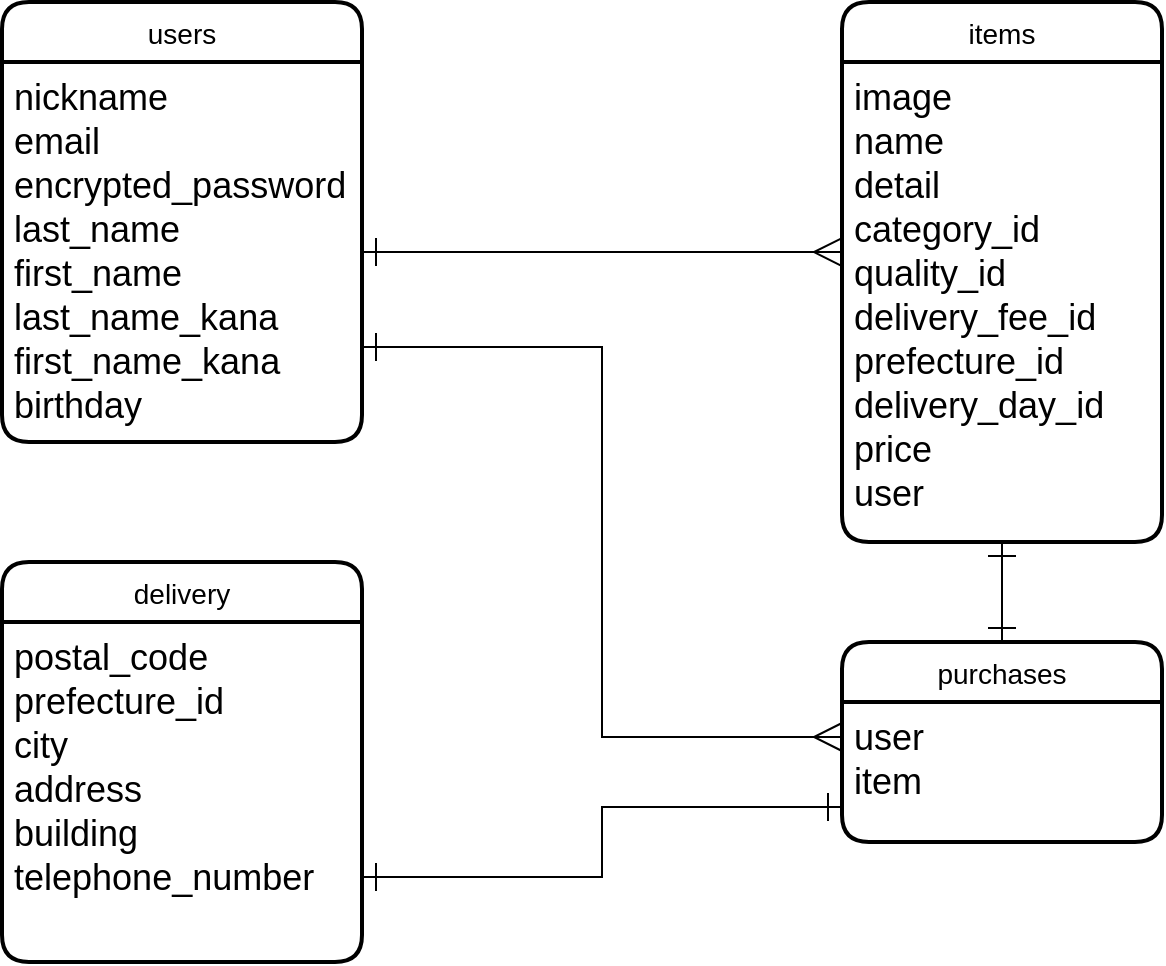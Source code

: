 <mxfile>
    <diagram id="8VM79SpVokG5PPoepj1q" name="ページ1">
        <mxGraphModel dx="728" dy="557" grid="1" gridSize="10" guides="1" tooltips="1" connect="1" arrows="1" fold="1" page="1" pageScale="1" pageWidth="827" pageHeight="1169" math="0" shadow="0">
            <root>
                <mxCell id="0"/>
                <mxCell id="1" parent="0"/>
                <mxCell id="191" value="users" style="swimlane;childLayout=stackLayout;horizontal=1;startSize=30;horizontalStack=0;rounded=1;fontSize=14;fontStyle=0;strokeWidth=2;resizeParent=0;resizeLast=1;shadow=0;dashed=0;align=center;" parent="1" vertex="1">
                    <mxGeometry x="60" y="40" width="180" height="220" as="geometry"/>
                </mxCell>
                <mxCell id="192" value="nickname&#10;email&#10;encrypted_password&#10;last_name&#10;first_name&#10;last_name_kana&#10;first_name_kana&#10;birthday" style="align=left;strokeColor=none;fillColor=none;spacingLeft=4;fontSize=18;verticalAlign=top;resizable=0;rotatable=0;part=1;" parent="191" vertex="1">
                    <mxGeometry y="30" width="180" height="190" as="geometry"/>
                </mxCell>
                <mxCell id="194" value="items" style="swimlane;childLayout=stackLayout;horizontal=1;startSize=30;horizontalStack=0;rounded=1;fontSize=14;fontStyle=0;strokeWidth=2;resizeParent=0;resizeLast=1;shadow=0;dashed=0;align=center;" parent="1" vertex="1">
                    <mxGeometry x="480" y="40" width="160" height="270" as="geometry"/>
                </mxCell>
                <mxCell id="195" value="image&#10;name&#10;detail&#10;category_id&#10;quality_id&#10;delivery_fee_id&#10;prefecture_id&#10;delivery_day_id&#10;price&#10;user" style="align=left;strokeColor=none;fillColor=none;spacingLeft=4;fontSize=18;verticalAlign=top;resizable=0;rotatable=0;part=1;" parent="194" vertex="1">
                    <mxGeometry y="30" width="160" height="240" as="geometry"/>
                </mxCell>
                <mxCell id="196" value="purchases" style="swimlane;childLayout=stackLayout;horizontal=1;startSize=30;horizontalStack=0;rounded=1;fontSize=14;fontStyle=0;strokeWidth=2;resizeParent=0;resizeLast=1;shadow=0;dashed=0;align=center;" parent="1" vertex="1">
                    <mxGeometry x="480" y="360" width="160" height="100" as="geometry"/>
                </mxCell>
                <mxCell id="197" value="user&#10;item" style="align=left;strokeColor=none;fillColor=none;spacingLeft=4;fontSize=18;verticalAlign=top;resizable=0;rotatable=0;part=1;" parent="196" vertex="1">
                    <mxGeometry y="30" width="160" height="70" as="geometry"/>
                </mxCell>
                <mxCell id="203" value="delivery" style="swimlane;childLayout=stackLayout;horizontal=1;startSize=30;horizontalStack=0;rounded=1;fontSize=14;fontStyle=0;strokeWidth=2;resizeParent=0;resizeLast=1;shadow=0;dashed=0;align=center;" vertex="1" parent="1">
                    <mxGeometry x="60" y="320" width="180" height="200" as="geometry"/>
                </mxCell>
                <mxCell id="204" value="postal_code&#10;prefecture_id&#10;city&#10;address&#10;building&#10;telephone_number" style="align=left;strokeColor=none;fillColor=none;spacingLeft=4;fontSize=18;verticalAlign=top;resizable=0;rotatable=0;part=1;" vertex="1" parent="203">
                    <mxGeometry y="30" width="180" height="170" as="geometry"/>
                </mxCell>
                <mxCell id="205" style="edgeStyle=orthogonalEdgeStyle;rounded=0;orthogonalLoop=1;jettySize=auto;html=1;exitX=1;exitY=0.5;exitDx=0;exitDy=0;entryX=0;entryY=0.396;entryDx=0;entryDy=0;entryPerimeter=0;endArrow=ERmany;endFill=0;endSize=12;startArrow=ERone;startFill=0;startSize=12;" edge="1" parent="1" source="192" target="195">
                    <mxGeometry relative="1" as="geometry"/>
                </mxCell>
                <mxCell id="207" style="edgeStyle=orthogonalEdgeStyle;rounded=0;orthogonalLoop=1;jettySize=auto;html=1;exitX=1;exitY=0.75;exitDx=0;exitDy=0;entryX=0;entryY=0.25;entryDx=0;entryDy=0;startArrow=ERone;startFill=0;endArrow=ERmany;endFill=0;endSize=12;strokeWidth=1;startSize=12;" edge="1" parent="1" source="192" target="197">
                    <mxGeometry relative="1" as="geometry"/>
                </mxCell>
                <mxCell id="209" style="edgeStyle=orthogonalEdgeStyle;rounded=0;orthogonalLoop=1;jettySize=auto;html=1;exitX=0.5;exitY=1;exitDx=0;exitDy=0;entryX=0.5;entryY=0;entryDx=0;entryDy=0;startArrow=ERone;startFill=0;startSize=12;endArrow=ERone;endFill=0;endSize=12;strokeWidth=1;" edge="1" parent="1" source="195" target="196">
                    <mxGeometry relative="1" as="geometry"/>
                </mxCell>
                <mxCell id="210" style="edgeStyle=orthogonalEdgeStyle;rounded=0;orthogonalLoop=1;jettySize=auto;html=1;exitX=1;exitY=0.75;exitDx=0;exitDy=0;entryX=0;entryY=0.75;entryDx=0;entryDy=0;startArrow=ERone;startFill=0;startSize=12;endArrow=ERone;endFill=0;endSize=12;strokeWidth=1;" edge="1" parent="1" source="204" target="197">
                    <mxGeometry relative="1" as="geometry"/>
                </mxCell>
            </root>
        </mxGraphModel>
    </diagram>
</mxfile>